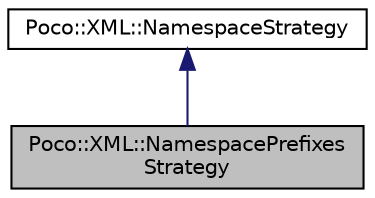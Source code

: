 digraph "Poco::XML::NamespacePrefixesStrategy"
{
 // LATEX_PDF_SIZE
  edge [fontname="Helvetica",fontsize="10",labelfontname="Helvetica",labelfontsize="10"];
  node [fontname="Helvetica",fontsize="10",shape=record];
  Node1 [label="Poco::XML::NamespacePrefixes\lStrategy",height=0.2,width=0.4,color="black", fillcolor="grey75", style="filled", fontcolor="black",tooltip=" "];
  Node2 -> Node1 [dir="back",color="midnightblue",fontsize="10",style="solid",fontname="Helvetica"];
  Node2 [label="Poco::XML::NamespaceStrategy",height=0.2,width=0.4,color="black", fillcolor="white", style="filled",URL="$classPoco_1_1XML_1_1NamespaceStrategy.html",tooltip=" "];
}

